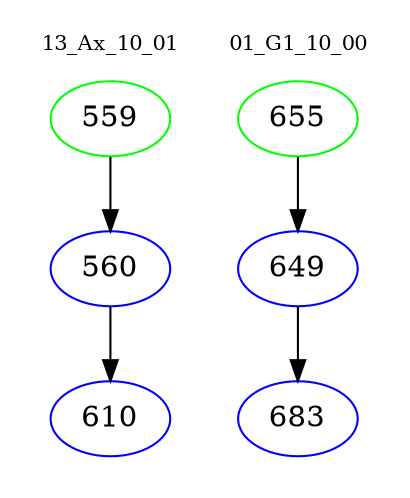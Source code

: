 digraph{
subgraph cluster_0 {
color = white
label = "13_Ax_10_01";
fontsize=10;
T0_559 [label="559", color="green"]
T0_559 -> T0_560 [color="black"]
T0_560 [label="560", color="blue"]
T0_560 -> T0_610 [color="black"]
T0_610 [label="610", color="blue"]
}
subgraph cluster_1 {
color = white
label = "01_G1_10_00";
fontsize=10;
T1_655 [label="655", color="green"]
T1_655 -> T1_649 [color="black"]
T1_649 [label="649", color="blue"]
T1_649 -> T1_683 [color="black"]
T1_683 [label="683", color="blue"]
}
}
